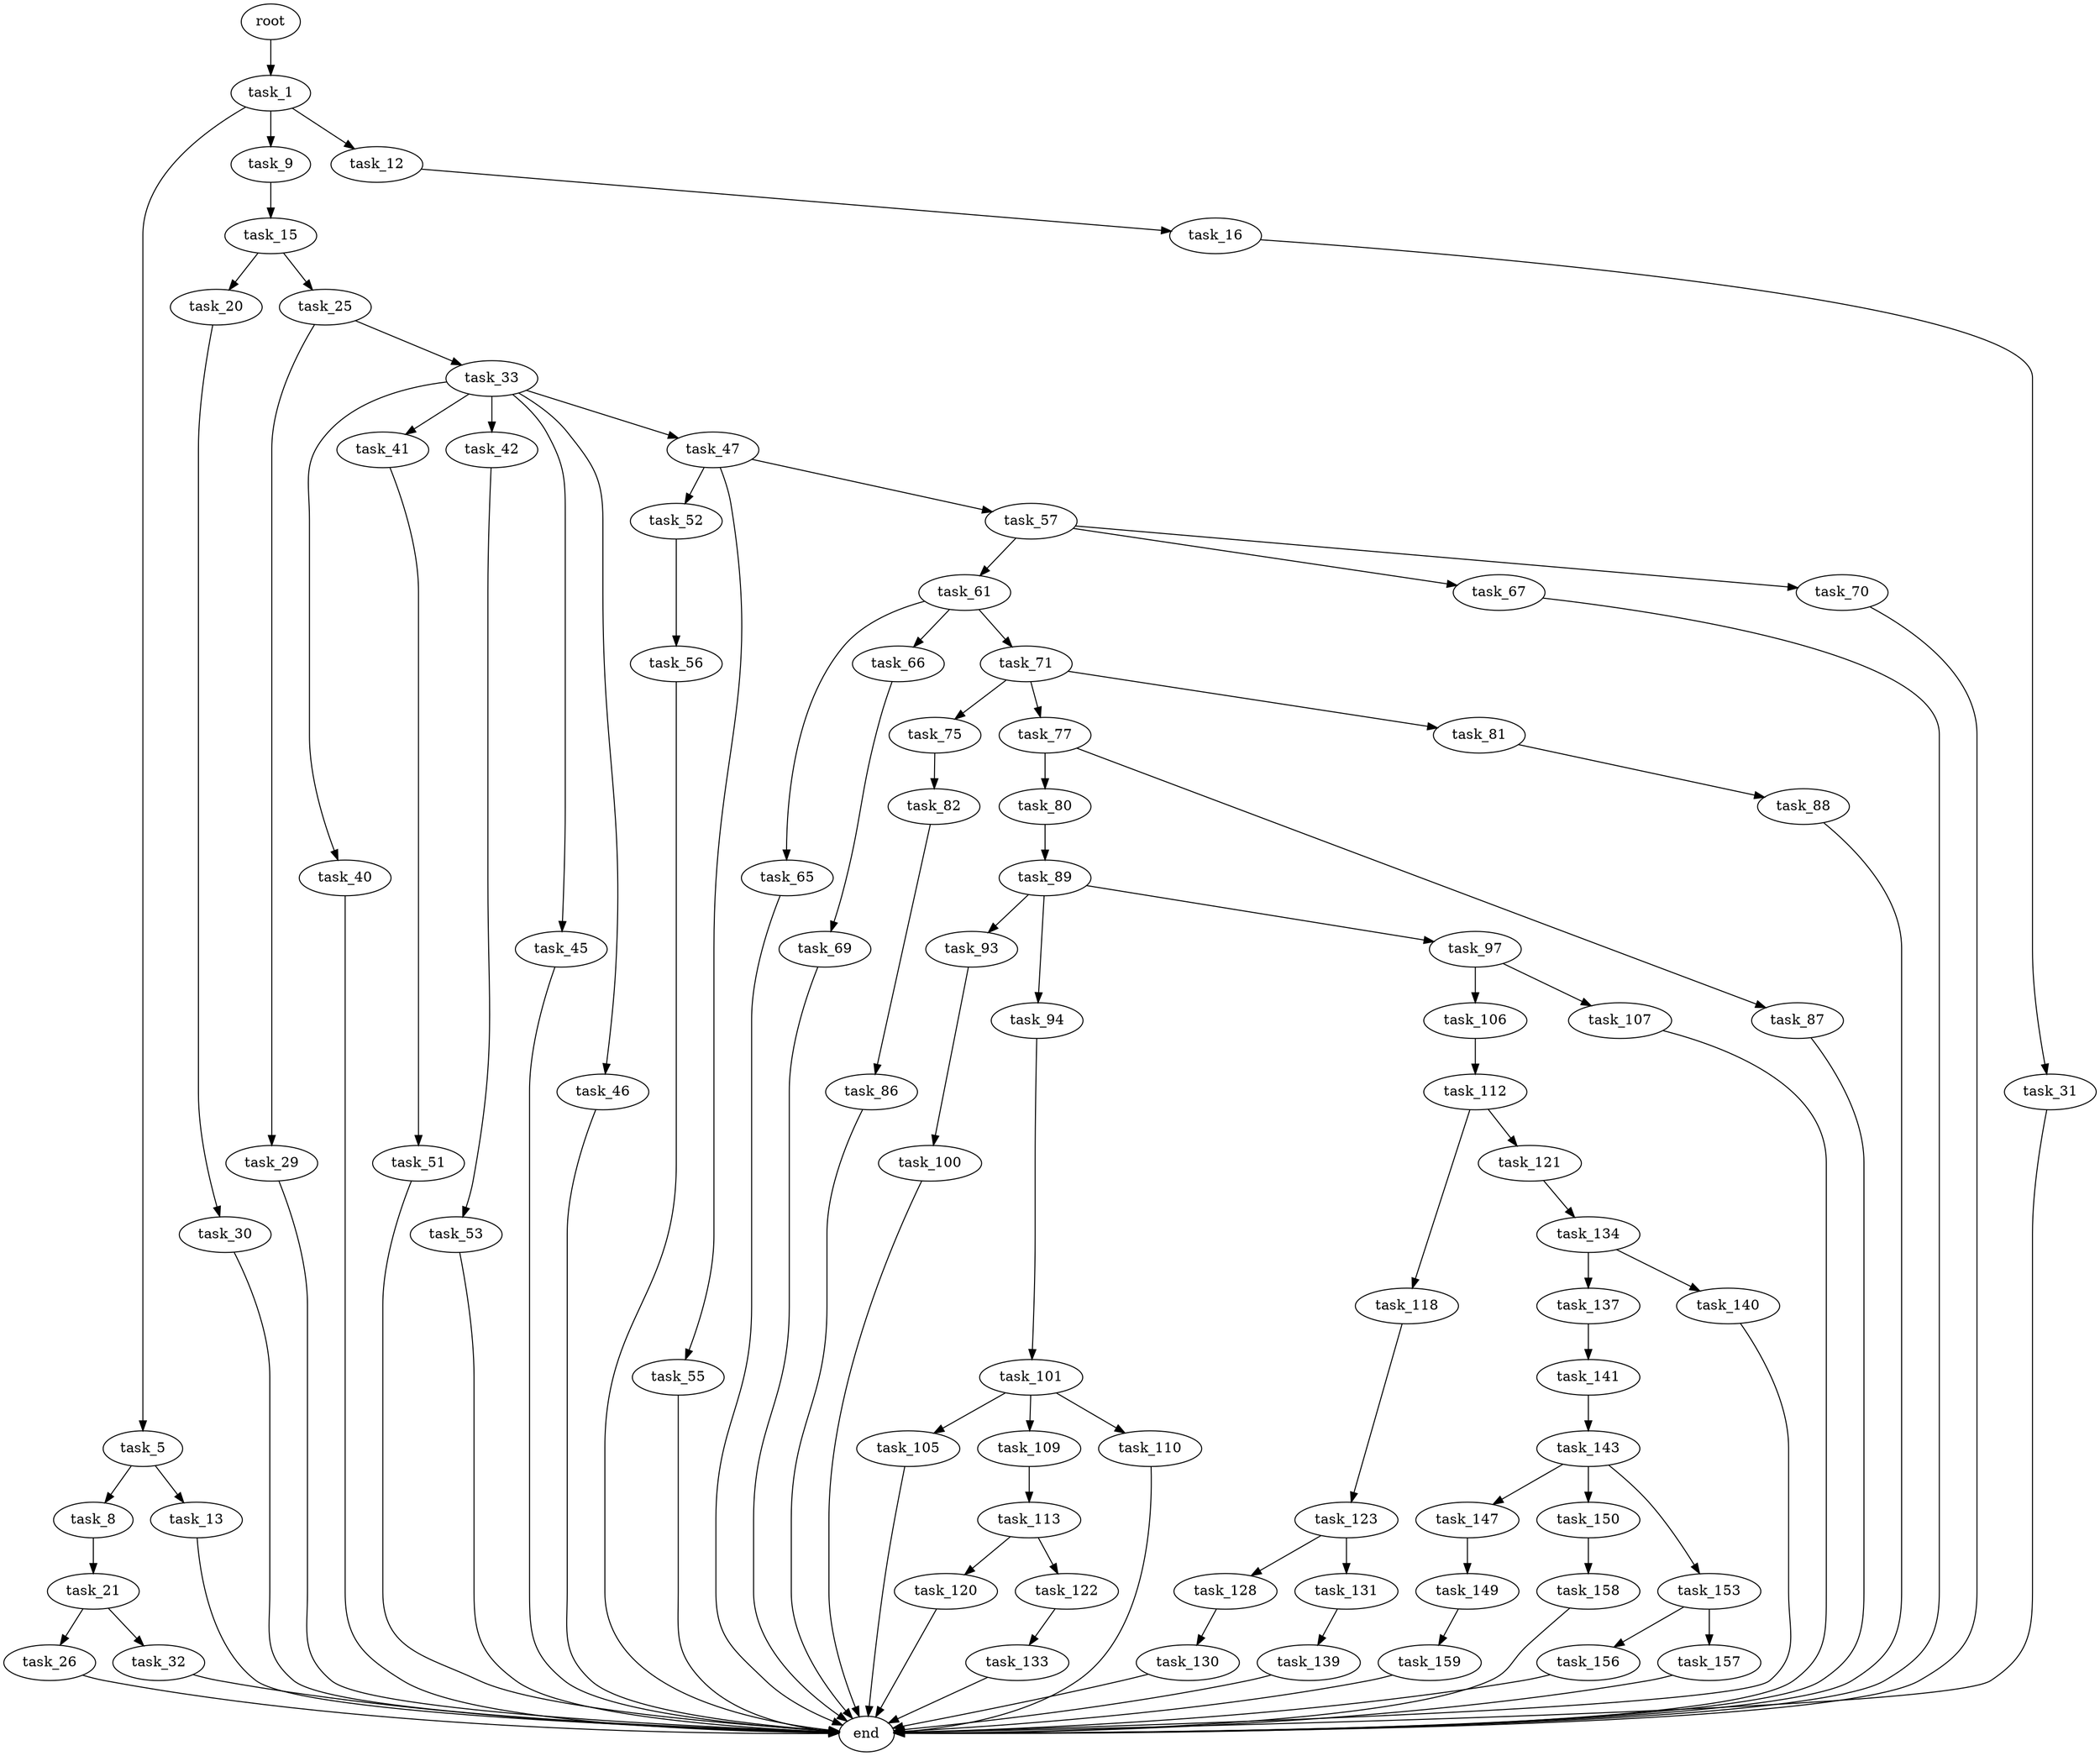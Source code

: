 digraph G {
  root [size="0.000000"];
  task_1 [size="68719476736.000000"];
  task_5 [size="24365582946.000000"];
  task_8 [size="203028458347.000000"];
  task_9 [size="76339400872.000000"];
  task_12 [size="291581779378.000000"];
  task_13 [size="549755813888.000000"];
  task_15 [size="151133847505.000000"];
  task_16 [size="426541509949.000000"];
  task_20 [size="96308128671.000000"];
  task_21 [size="1073741824000.000000"];
  task_25 [size="2152974464.000000"];
  task_26 [size="1034619075507.000000"];
  task_29 [size="20569901364.000000"];
  task_30 [size="17167002164.000000"];
  task_31 [size="68719476736.000000"];
  task_32 [size="4430671861.000000"];
  task_33 [size="134217728000.000000"];
  task_40 [size="953924885224.000000"];
  task_41 [size="21274302146.000000"];
  task_42 [size="34069763756.000000"];
  task_45 [size="19507173970.000000"];
  task_46 [size="222634354351.000000"];
  task_47 [size="199959756604.000000"];
  task_51 [size="18830299952.000000"];
  task_52 [size="368293445632.000000"];
  task_53 [size="1209230009.000000"];
  task_55 [size="13243018155.000000"];
  task_56 [size="549755813888.000000"];
  task_57 [size="231928233984.000000"];
  task_61 [size="2836682450.000000"];
  task_65 [size="431224739341.000000"];
  task_66 [size="35426966881.000000"];
  task_67 [size="8589934592.000000"];
  task_69 [size="8589934592.000000"];
  task_70 [size="150903956928.000000"];
  task_71 [size="1073741824000.000000"];
  task_75 [size="1818872374.000000"];
  task_77 [size="68719476736.000000"];
  task_80 [size="336590942798.000000"];
  task_81 [size="231928233984.000000"];
  task_82 [size="46507357956.000000"];
  task_86 [size="198131732179.000000"];
  task_87 [size="42394656553.000000"];
  task_88 [size="43555472777.000000"];
  task_89 [size="29118934145.000000"];
  task_93 [size="134217728000.000000"];
  task_94 [size="390713174502.000000"];
  task_97 [size="680300700401.000000"];
  task_100 [size="4041570965.000000"];
  task_101 [size="5581926574.000000"];
  task_105 [size="14272258035.000000"];
  task_106 [size="406815224285.000000"];
  task_107 [size="25916524169.000000"];
  task_109 [size="68719476736.000000"];
  task_110 [size="231928233984.000000"];
  task_112 [size="68719476736.000000"];
  task_113 [size="10268739034.000000"];
  task_118 [size="782757789696.000000"];
  task_120 [size="4276166726.000000"];
  task_121 [size="134217728000.000000"];
  task_122 [size="782757789696.000000"];
  task_123 [size="549755813888.000000"];
  task_128 [size="295940268741.000000"];
  task_130 [size="782757789696.000000"];
  task_131 [size="24145591928.000000"];
  task_133 [size="134217728000.000000"];
  task_134 [size="8851344828.000000"];
  task_137 [size="28991029248.000000"];
  task_139 [size="1073741824000.000000"];
  task_140 [size="7188010121.000000"];
  task_141 [size="809238384.000000"];
  task_143 [size="1845525935.000000"];
  task_147 [size="894400541749.000000"];
  task_149 [size="231928233984.000000"];
  task_150 [size="231928233984.000000"];
  task_153 [size="13264866167.000000"];
  task_156 [size="6729462277.000000"];
  task_157 [size="28614714261.000000"];
  task_158 [size="4757852479.000000"];
  task_159 [size="650963340397.000000"];
  end [size="0.000000"];

  root -> task_1 [size="1.000000"];
  task_1 -> task_5 [size="134217728.000000"];
  task_1 -> task_9 [size="134217728.000000"];
  task_1 -> task_12 [size="134217728.000000"];
  task_5 -> task_8 [size="33554432.000000"];
  task_5 -> task_13 [size="33554432.000000"];
  task_8 -> task_21 [size="134217728.000000"];
  task_9 -> task_15 [size="301989888.000000"];
  task_12 -> task_16 [size="209715200.000000"];
  task_13 -> end [size="1.000000"];
  task_15 -> task_20 [size="134217728.000000"];
  task_15 -> task_25 [size="134217728.000000"];
  task_16 -> task_31 [size="679477248.000000"];
  task_20 -> task_30 [size="209715200.000000"];
  task_21 -> task_26 [size="838860800.000000"];
  task_21 -> task_32 [size="838860800.000000"];
  task_25 -> task_29 [size="75497472.000000"];
  task_25 -> task_33 [size="75497472.000000"];
  task_26 -> end [size="1.000000"];
  task_29 -> end [size="1.000000"];
  task_30 -> end [size="1.000000"];
  task_31 -> end [size="1.000000"];
  task_32 -> end [size="1.000000"];
  task_33 -> task_40 [size="209715200.000000"];
  task_33 -> task_41 [size="209715200.000000"];
  task_33 -> task_42 [size="209715200.000000"];
  task_33 -> task_45 [size="209715200.000000"];
  task_33 -> task_46 [size="209715200.000000"];
  task_33 -> task_47 [size="209715200.000000"];
  task_40 -> end [size="1.000000"];
  task_41 -> task_51 [size="411041792.000000"];
  task_42 -> task_53 [size="75497472.000000"];
  task_45 -> end [size="1.000000"];
  task_46 -> end [size="1.000000"];
  task_47 -> task_52 [size="134217728.000000"];
  task_47 -> task_55 [size="134217728.000000"];
  task_47 -> task_57 [size="134217728.000000"];
  task_51 -> end [size="1.000000"];
  task_52 -> task_56 [size="411041792.000000"];
  task_53 -> end [size="1.000000"];
  task_55 -> end [size="1.000000"];
  task_56 -> end [size="1.000000"];
  task_57 -> task_61 [size="301989888.000000"];
  task_57 -> task_67 [size="301989888.000000"];
  task_57 -> task_70 [size="301989888.000000"];
  task_61 -> task_65 [size="209715200.000000"];
  task_61 -> task_66 [size="209715200.000000"];
  task_61 -> task_71 [size="209715200.000000"];
  task_65 -> end [size="1.000000"];
  task_66 -> task_69 [size="679477248.000000"];
  task_67 -> end [size="1.000000"];
  task_69 -> end [size="1.000000"];
  task_70 -> end [size="1.000000"];
  task_71 -> task_75 [size="838860800.000000"];
  task_71 -> task_77 [size="838860800.000000"];
  task_71 -> task_81 [size="838860800.000000"];
  task_75 -> task_82 [size="33554432.000000"];
  task_77 -> task_80 [size="134217728.000000"];
  task_77 -> task_87 [size="134217728.000000"];
  task_80 -> task_89 [size="679477248.000000"];
  task_81 -> task_88 [size="301989888.000000"];
  task_82 -> task_86 [size="838860800.000000"];
  task_86 -> end [size="1.000000"];
  task_87 -> end [size="1.000000"];
  task_88 -> end [size="1.000000"];
  task_89 -> task_93 [size="536870912.000000"];
  task_89 -> task_94 [size="536870912.000000"];
  task_89 -> task_97 [size="536870912.000000"];
  task_93 -> task_100 [size="209715200.000000"];
  task_94 -> task_101 [size="301989888.000000"];
  task_97 -> task_106 [size="536870912.000000"];
  task_97 -> task_107 [size="536870912.000000"];
  task_100 -> end [size="1.000000"];
  task_101 -> task_105 [size="134217728.000000"];
  task_101 -> task_109 [size="134217728.000000"];
  task_101 -> task_110 [size="134217728.000000"];
  task_105 -> end [size="1.000000"];
  task_106 -> task_112 [size="838860800.000000"];
  task_107 -> end [size="1.000000"];
  task_109 -> task_113 [size="134217728.000000"];
  task_110 -> end [size="1.000000"];
  task_112 -> task_118 [size="134217728.000000"];
  task_112 -> task_121 [size="134217728.000000"];
  task_113 -> task_120 [size="679477248.000000"];
  task_113 -> task_122 [size="679477248.000000"];
  task_118 -> task_123 [size="679477248.000000"];
  task_120 -> end [size="1.000000"];
  task_121 -> task_134 [size="209715200.000000"];
  task_122 -> task_133 [size="679477248.000000"];
  task_123 -> task_128 [size="536870912.000000"];
  task_123 -> task_131 [size="536870912.000000"];
  task_128 -> task_130 [size="679477248.000000"];
  task_130 -> end [size="1.000000"];
  task_131 -> task_139 [size="33554432.000000"];
  task_133 -> end [size="1.000000"];
  task_134 -> task_137 [size="301989888.000000"];
  task_134 -> task_140 [size="301989888.000000"];
  task_137 -> task_141 [size="75497472.000000"];
  task_139 -> end [size="1.000000"];
  task_140 -> end [size="1.000000"];
  task_141 -> task_143 [size="33554432.000000"];
  task_143 -> task_147 [size="33554432.000000"];
  task_143 -> task_150 [size="33554432.000000"];
  task_143 -> task_153 [size="33554432.000000"];
  task_147 -> task_149 [size="679477248.000000"];
  task_149 -> task_159 [size="301989888.000000"];
  task_150 -> task_158 [size="301989888.000000"];
  task_153 -> task_156 [size="301989888.000000"];
  task_153 -> task_157 [size="301989888.000000"];
  task_156 -> end [size="1.000000"];
  task_157 -> end [size="1.000000"];
  task_158 -> end [size="1.000000"];
  task_159 -> end [size="1.000000"];
}
